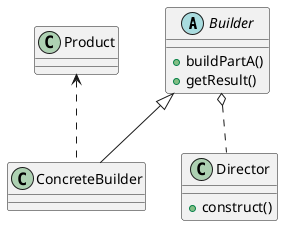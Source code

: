@startuml

abstract class Builder

Builder <|-- ConcreteBuilder
Product <.. ConcreteBuilder
class Product

Builder o.. Director
abstract class Builder {

+buildPartA()
+getResult()
}

class Director {
+construct()
}

@enduml
